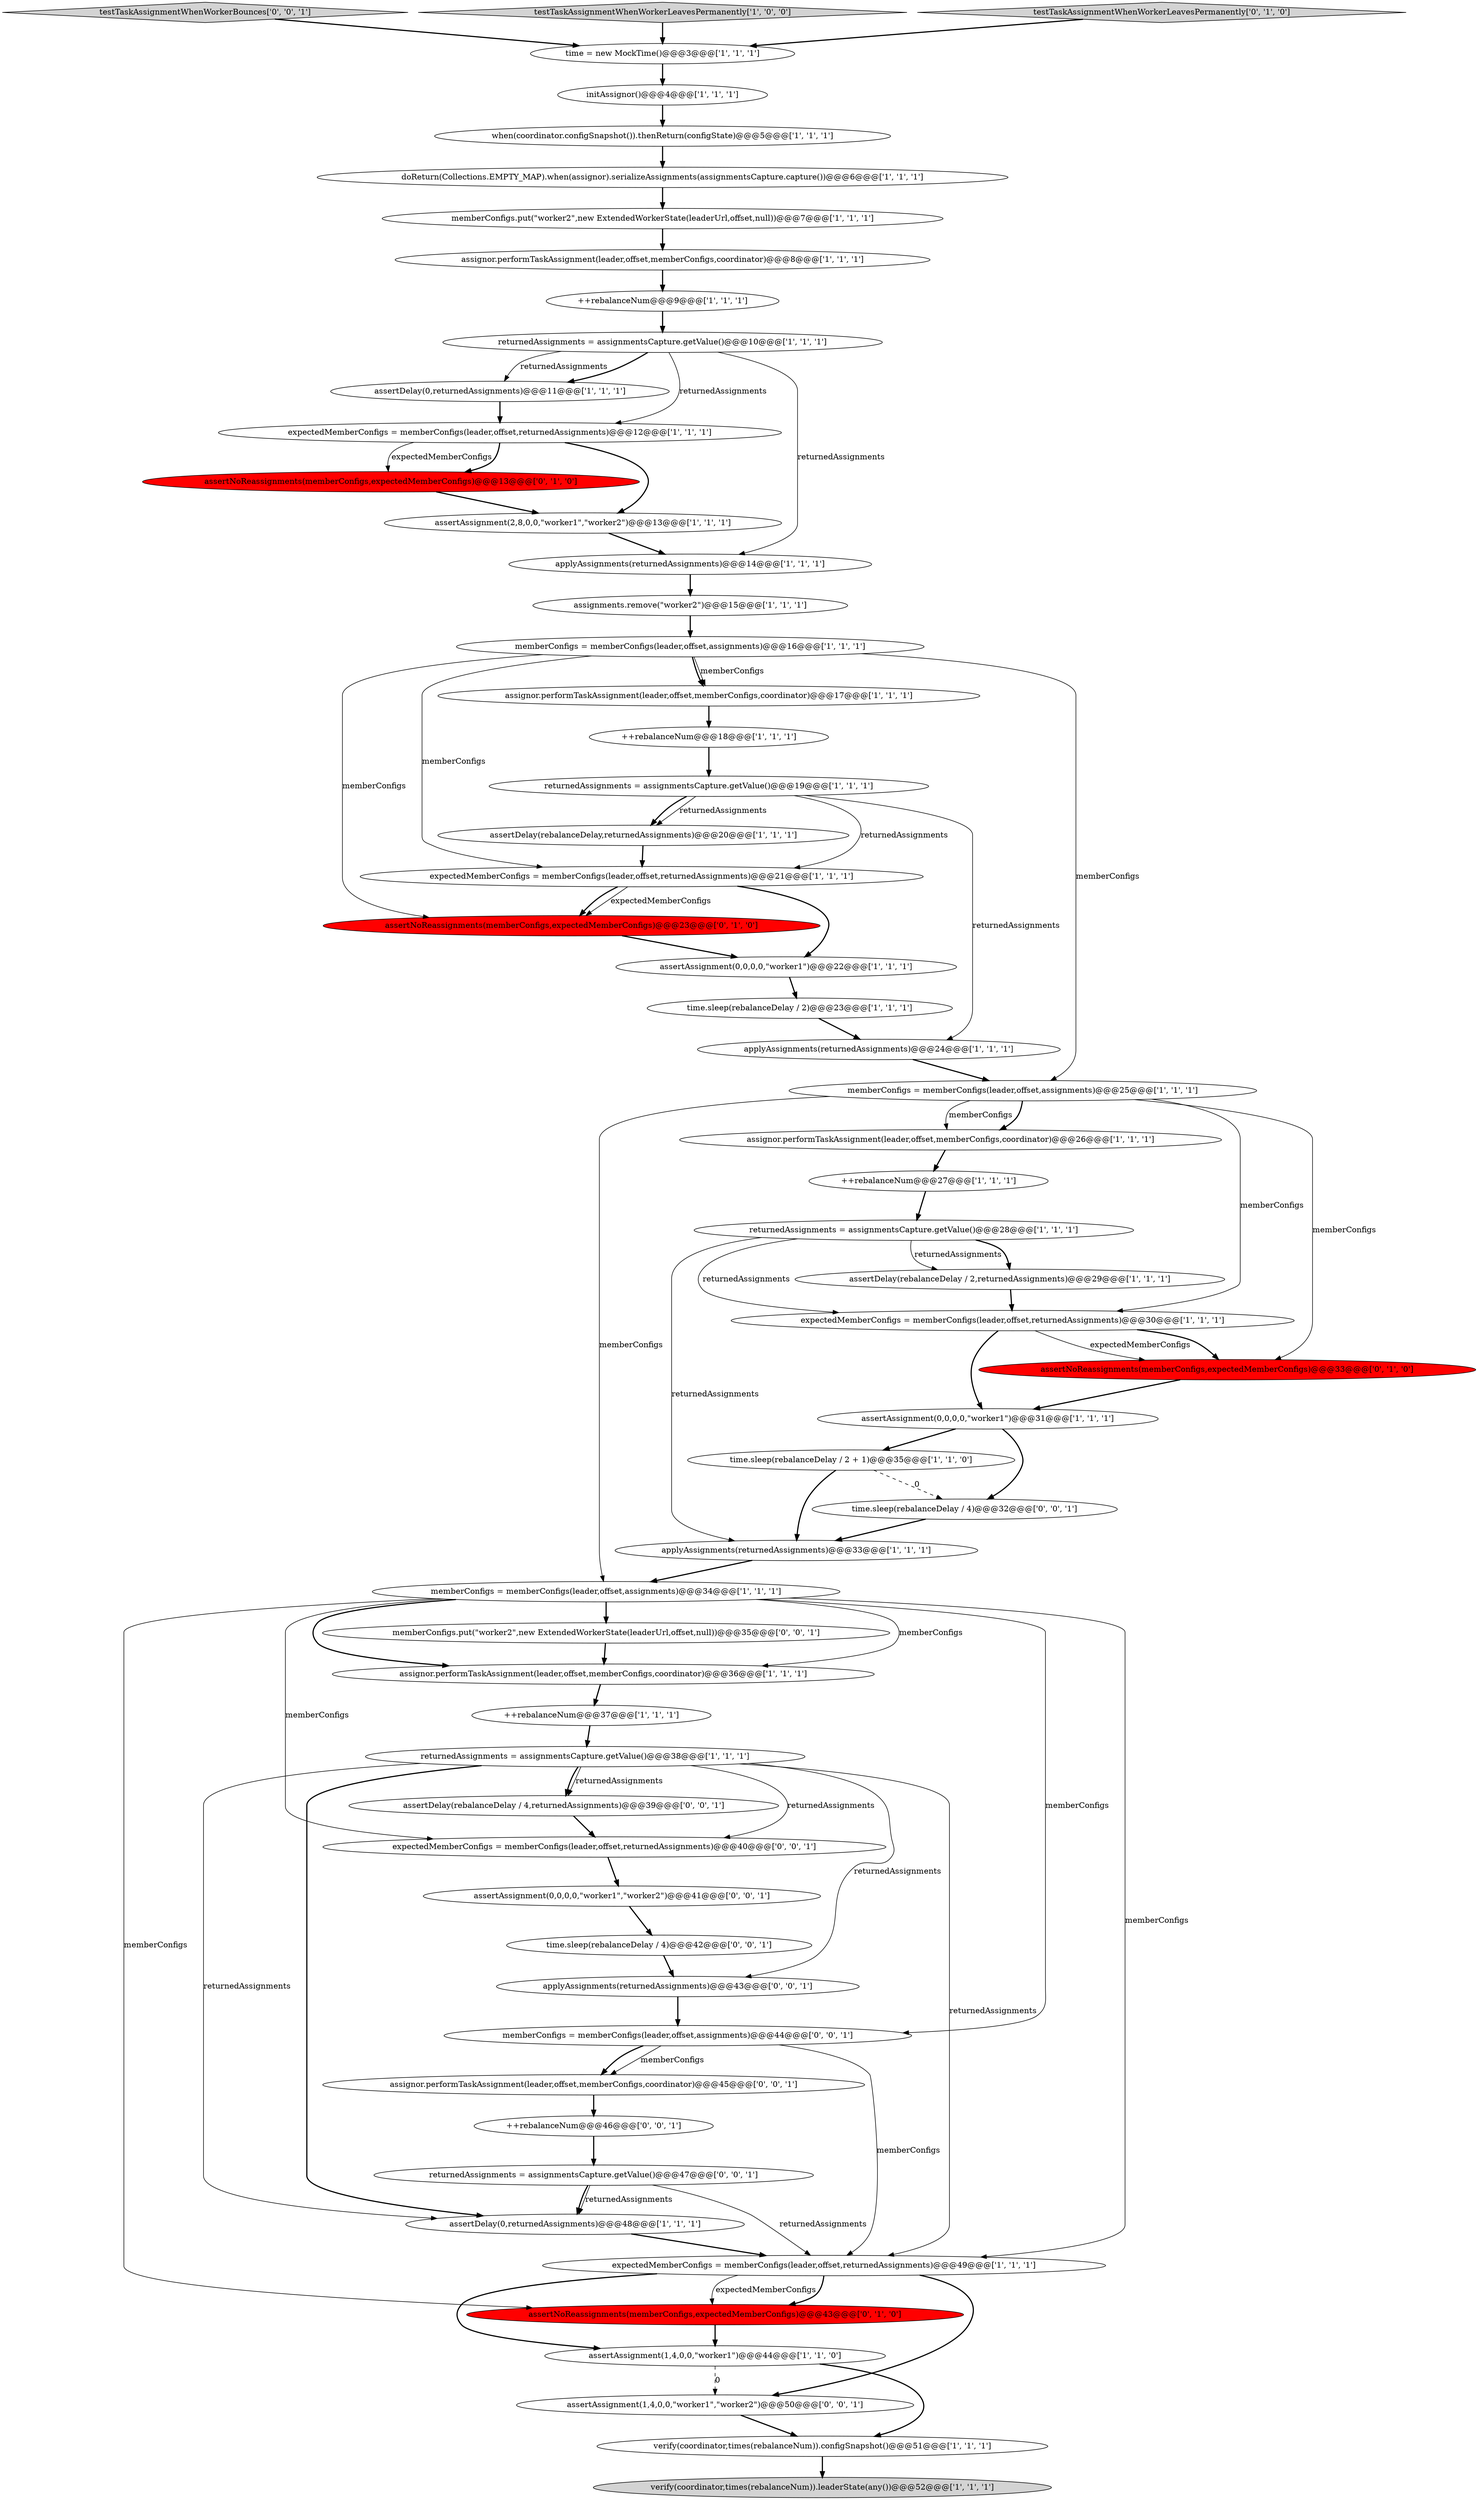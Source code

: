 digraph {
53 [style = filled, label = "applyAssignments(returnedAssignments)@@@43@@@['0', '0', '1']", fillcolor = white, shape = ellipse image = "AAA0AAABBB3BBB"];
33 [style = filled, label = "expectedMemberConfigs = memberConfigs(leader,offset,returnedAssignments)@@@21@@@['1', '1', '1']", fillcolor = white, shape = ellipse image = "AAA0AAABBB1BBB"];
15 [style = filled, label = "assertAssignment(2,8,0,0,\"worker1\",\"worker2\")@@@13@@@['1', '1', '1']", fillcolor = white, shape = ellipse image = "AAA0AAABBB1BBB"];
35 [style = filled, label = "doReturn(Collections.EMPTY_MAP).when(assignor).serializeAssignments(assignmentsCapture.capture())@@@6@@@['1', '1', '1']", fillcolor = white, shape = ellipse image = "AAA0AAABBB1BBB"];
39 [style = filled, label = "assignments.remove(\"worker2\")@@@15@@@['1', '1', '1']", fillcolor = white, shape = ellipse image = "AAA0AAABBB1BBB"];
44 [style = filled, label = "assertNoReassignments(memberConfigs,expectedMemberConfigs)@@@33@@@['0', '1', '0']", fillcolor = red, shape = ellipse image = "AAA1AAABBB2BBB"];
57 [style = filled, label = "assignor.performTaskAssignment(leader,offset,memberConfigs,coordinator)@@@45@@@['0', '0', '1']", fillcolor = white, shape = ellipse image = "AAA0AAABBB3BBB"];
47 [style = filled, label = "assertAssignment(1,4,0,0,\"worker1\",\"worker2\")@@@50@@@['0', '0', '1']", fillcolor = white, shape = ellipse image = "AAA0AAABBB3BBB"];
2 [style = filled, label = "assignor.performTaskAssignment(leader,offset,memberConfigs,coordinator)@@@26@@@['1', '1', '1']", fillcolor = white, shape = ellipse image = "AAA0AAABBB1BBB"];
48 [style = filled, label = "time.sleep(rebalanceDelay / 4)@@@42@@@['0', '0', '1']", fillcolor = white, shape = ellipse image = "AAA0AAABBB3BBB"];
30 [style = filled, label = "assignor.performTaskAssignment(leader,offset,memberConfigs,coordinator)@@@17@@@['1', '1', '1']", fillcolor = white, shape = ellipse image = "AAA0AAABBB1BBB"];
1 [style = filled, label = "applyAssignments(returnedAssignments)@@@24@@@['1', '1', '1']", fillcolor = white, shape = ellipse image = "AAA0AAABBB1BBB"];
55 [style = filled, label = "time.sleep(rebalanceDelay / 4)@@@32@@@['0', '0', '1']", fillcolor = white, shape = ellipse image = "AAA0AAABBB3BBB"];
6 [style = filled, label = "++rebalanceNum@@@27@@@['1', '1', '1']", fillcolor = white, shape = ellipse image = "AAA0AAABBB1BBB"];
49 [style = filled, label = "assertAssignment(0,0,0,0,\"worker1\",\"worker2\")@@@41@@@['0', '0', '1']", fillcolor = white, shape = ellipse image = "AAA0AAABBB3BBB"];
5 [style = filled, label = "memberConfigs.put(\"worker2\",new ExtendedWorkerState(leaderUrl,offset,null))@@@7@@@['1', '1', '1']", fillcolor = white, shape = ellipse image = "AAA0AAABBB1BBB"];
25 [style = filled, label = "expectedMemberConfigs = memberConfigs(leader,offset,returnedAssignments)@@@30@@@['1', '1', '1']", fillcolor = white, shape = ellipse image = "AAA0AAABBB1BBB"];
52 [style = filled, label = "assertDelay(rebalanceDelay / 4,returnedAssignments)@@@39@@@['0', '0', '1']", fillcolor = white, shape = ellipse image = "AAA0AAABBB3BBB"];
38 [style = filled, label = "returnedAssignments = assignmentsCapture.getValue()@@@28@@@['1', '1', '1']", fillcolor = white, shape = ellipse image = "AAA0AAABBB1BBB"];
34 [style = filled, label = "when(coordinator.configSnapshot()).thenReturn(configState)@@@5@@@['1', '1', '1']", fillcolor = white, shape = ellipse image = "AAA0AAABBB1BBB"];
29 [style = filled, label = "returnedAssignments = assignmentsCapture.getValue()@@@10@@@['1', '1', '1']", fillcolor = white, shape = ellipse image = "AAA0AAABBB1BBB"];
19 [style = filled, label = "memberConfigs = memberConfigs(leader,offset,assignments)@@@25@@@['1', '1', '1']", fillcolor = white, shape = ellipse image = "AAA0AAABBB1BBB"];
50 [style = filled, label = "expectedMemberConfigs = memberConfigs(leader,offset,returnedAssignments)@@@40@@@['0', '0', '1']", fillcolor = white, shape = ellipse image = "AAA0AAABBB3BBB"];
42 [style = filled, label = "assertNoReassignments(memberConfigs,expectedMemberConfigs)@@@13@@@['0', '1', '0']", fillcolor = red, shape = ellipse image = "AAA1AAABBB2BBB"];
4 [style = filled, label = "applyAssignments(returnedAssignments)@@@33@@@['1', '1', '1']", fillcolor = white, shape = ellipse image = "AAA0AAABBB1BBB"];
11 [style = filled, label = "returnedAssignments = assignmentsCapture.getValue()@@@19@@@['1', '1', '1']", fillcolor = white, shape = ellipse image = "AAA0AAABBB1BBB"];
3 [style = filled, label = "assertDelay(0,returnedAssignments)@@@48@@@['1', '1', '1']", fillcolor = white, shape = ellipse image = "AAA0AAABBB1BBB"];
0 [style = filled, label = "++rebalanceNum@@@37@@@['1', '1', '1']", fillcolor = white, shape = ellipse image = "AAA0AAABBB1BBB"];
9 [style = filled, label = "expectedMemberConfigs = memberConfigs(leader,offset,returnedAssignments)@@@12@@@['1', '1', '1']", fillcolor = white, shape = ellipse image = "AAA0AAABBB1BBB"];
18 [style = filled, label = "memberConfigs = memberConfigs(leader,offset,assignments)@@@34@@@['1', '1', '1']", fillcolor = white, shape = ellipse image = "AAA0AAABBB1BBB"];
21 [style = filled, label = "assertAssignment(0,0,0,0,\"worker1\")@@@22@@@['1', '1', '1']", fillcolor = white, shape = ellipse image = "AAA0AAABBB1BBB"];
10 [style = filled, label = "initAssignor()@@@4@@@['1', '1', '1']", fillcolor = white, shape = ellipse image = "AAA0AAABBB1BBB"];
58 [style = filled, label = "testTaskAssignmentWhenWorkerBounces['0', '0', '1']", fillcolor = lightgray, shape = diamond image = "AAA0AAABBB3BBB"];
22 [style = filled, label = "verify(coordinator,times(rebalanceNum)).configSnapshot()@@@51@@@['1', '1', '1']", fillcolor = white, shape = ellipse image = "AAA0AAABBB1BBB"];
17 [style = filled, label = "testTaskAssignmentWhenWorkerLeavesPermanently['1', '0', '0']", fillcolor = lightgray, shape = diamond image = "AAA0AAABBB1BBB"];
54 [style = filled, label = "++rebalanceNum@@@46@@@['0', '0', '1']", fillcolor = white, shape = ellipse image = "AAA0AAABBB3BBB"];
14 [style = filled, label = "assignor.performTaskAssignment(leader,offset,memberConfigs,coordinator)@@@36@@@['1', '1', '1']", fillcolor = white, shape = ellipse image = "AAA0AAABBB1BBB"];
51 [style = filled, label = "memberConfigs.put(\"worker2\",new ExtendedWorkerState(leaderUrl,offset,null))@@@35@@@['0', '0', '1']", fillcolor = white, shape = ellipse image = "AAA0AAABBB3BBB"];
46 [style = filled, label = "returnedAssignments = assignmentsCapture.getValue()@@@47@@@['0', '0', '1']", fillcolor = white, shape = ellipse image = "AAA0AAABBB3BBB"];
13 [style = filled, label = "assertDelay(rebalanceDelay / 2,returnedAssignments)@@@29@@@['1', '1', '1']", fillcolor = white, shape = ellipse image = "AAA0AAABBB1BBB"];
56 [style = filled, label = "memberConfigs = memberConfigs(leader,offset,assignments)@@@44@@@['0', '0', '1']", fillcolor = white, shape = ellipse image = "AAA0AAABBB3BBB"];
40 [style = filled, label = "assertAssignment(1,4,0,0,\"worker1\")@@@44@@@['1', '1', '0']", fillcolor = white, shape = ellipse image = "AAA0AAABBB1BBB"];
45 [style = filled, label = "assertNoReassignments(memberConfigs,expectedMemberConfigs)@@@43@@@['0', '1', '0']", fillcolor = red, shape = ellipse image = "AAA1AAABBB2BBB"];
36 [style = filled, label = "++rebalanceNum@@@18@@@['1', '1', '1']", fillcolor = white, shape = ellipse image = "AAA0AAABBB1BBB"];
43 [style = filled, label = "assertNoReassignments(memberConfigs,expectedMemberConfigs)@@@23@@@['0', '1', '0']", fillcolor = red, shape = ellipse image = "AAA1AAABBB2BBB"];
27 [style = filled, label = "applyAssignments(returnedAssignments)@@@14@@@['1', '1', '1']", fillcolor = white, shape = ellipse image = "AAA0AAABBB1BBB"];
31 [style = filled, label = "time.sleep(rebalanceDelay / 2)@@@23@@@['1', '1', '1']", fillcolor = white, shape = ellipse image = "AAA0AAABBB1BBB"];
28 [style = filled, label = "assertDelay(rebalanceDelay,returnedAssignments)@@@20@@@['1', '1', '1']", fillcolor = white, shape = ellipse image = "AAA0AAABBB1BBB"];
24 [style = filled, label = "++rebalanceNum@@@9@@@['1', '1', '1']", fillcolor = white, shape = ellipse image = "AAA0AAABBB1BBB"];
7 [style = filled, label = "assignor.performTaskAssignment(leader,offset,memberConfigs,coordinator)@@@8@@@['1', '1', '1']", fillcolor = white, shape = ellipse image = "AAA0AAABBB1BBB"];
26 [style = filled, label = "verify(coordinator,times(rebalanceNum)).leaderState(any())@@@52@@@['1', '1', '1']", fillcolor = lightgray, shape = ellipse image = "AAA0AAABBB1BBB"];
8 [style = filled, label = "assertAssignment(0,0,0,0,\"worker1\")@@@31@@@['1', '1', '1']", fillcolor = white, shape = ellipse image = "AAA0AAABBB1BBB"];
32 [style = filled, label = "assertDelay(0,returnedAssignments)@@@11@@@['1', '1', '1']", fillcolor = white, shape = ellipse image = "AAA0AAABBB1BBB"];
37 [style = filled, label = "time.sleep(rebalanceDelay / 2 + 1)@@@35@@@['1', '1', '0']", fillcolor = white, shape = ellipse image = "AAA0AAABBB1BBB"];
20 [style = filled, label = "expectedMemberConfigs = memberConfigs(leader,offset,returnedAssignments)@@@49@@@['1', '1', '1']", fillcolor = white, shape = ellipse image = "AAA0AAABBB1BBB"];
23 [style = filled, label = "time = new MockTime()@@@3@@@['1', '1', '1']", fillcolor = white, shape = ellipse image = "AAA0AAABBB1BBB"];
41 [style = filled, label = "testTaskAssignmentWhenWorkerLeavesPermanently['0', '1', '0']", fillcolor = lightgray, shape = diamond image = "AAA0AAABBB2BBB"];
16 [style = filled, label = "memberConfigs = memberConfigs(leader,offset,assignments)@@@16@@@['1', '1', '1']", fillcolor = white, shape = ellipse image = "AAA0AAABBB1BBB"];
12 [style = filled, label = "returnedAssignments = assignmentsCapture.getValue()@@@38@@@['1', '1', '1']", fillcolor = white, shape = ellipse image = "AAA0AAABBB1BBB"];
12->20 [style = solid, label="returnedAssignments"];
40->47 [style = dashed, label="0"];
46->3 [style = solid, label="returnedAssignments"];
44->8 [style = bold, label=""];
11->1 [style = solid, label="returnedAssignments"];
11->28 [style = solid, label="returnedAssignments"];
2->6 [style = bold, label=""];
49->48 [style = bold, label=""];
38->25 [style = solid, label="returnedAssignments"];
30->36 [style = bold, label=""];
31->1 [style = bold, label=""];
12->50 [style = solid, label="returnedAssignments"];
36->11 [style = bold, label=""];
25->44 [style = bold, label=""];
16->30 [style = solid, label="memberConfigs"];
20->45 [style = solid, label="expectedMemberConfigs"];
47->22 [style = bold, label=""];
21->31 [style = bold, label=""];
9->42 [style = solid, label="expectedMemberConfigs"];
16->19 [style = solid, label="memberConfigs"];
19->18 [style = solid, label="memberConfigs"];
40->22 [style = bold, label=""];
20->45 [style = bold, label=""];
18->50 [style = solid, label="memberConfigs"];
42->15 [style = bold, label=""];
57->54 [style = bold, label=""];
13->25 [style = bold, label=""];
11->28 [style = bold, label=""];
46->20 [style = solid, label="returnedAssignments"];
54->46 [style = bold, label=""];
16->43 [style = solid, label="memberConfigs"];
4->18 [style = bold, label=""];
19->2 [style = bold, label=""];
56->57 [style = bold, label=""];
19->25 [style = solid, label="memberConfigs"];
50->49 [style = bold, label=""];
11->33 [style = solid, label="returnedAssignments"];
35->5 [style = bold, label=""];
7->24 [style = bold, label=""];
6->38 [style = bold, label=""];
51->14 [style = bold, label=""];
10->34 [style = bold, label=""];
25->44 [style = solid, label="expectedMemberConfigs"];
29->32 [style = bold, label=""];
23->10 [style = bold, label=""];
18->51 [style = bold, label=""];
5->7 [style = bold, label=""];
53->56 [style = bold, label=""];
56->57 [style = solid, label="memberConfigs"];
34->35 [style = bold, label=""];
37->55 [style = dashed, label="0"];
8->55 [style = bold, label=""];
1->19 [style = bold, label=""];
22->26 [style = bold, label=""];
16->33 [style = solid, label="memberConfigs"];
39->16 [style = bold, label=""];
9->42 [style = bold, label=""];
0->12 [style = bold, label=""];
38->4 [style = solid, label="returnedAssignments"];
19->44 [style = solid, label="memberConfigs"];
17->23 [style = bold, label=""];
18->14 [style = solid, label="memberConfigs"];
38->13 [style = solid, label="returnedAssignments"];
32->9 [style = bold, label=""];
27->39 [style = bold, label=""];
19->2 [style = solid, label="memberConfigs"];
58->23 [style = bold, label=""];
33->43 [style = solid, label="expectedMemberConfigs"];
16->30 [style = bold, label=""];
33->43 [style = bold, label=""];
18->45 [style = solid, label="memberConfigs"];
52->50 [style = bold, label=""];
8->37 [style = bold, label=""];
12->3 [style = bold, label=""];
45->40 [style = bold, label=""];
46->3 [style = bold, label=""];
43->21 [style = bold, label=""];
12->53 [style = solid, label="returnedAssignments"];
29->27 [style = solid, label="returnedAssignments"];
24->29 [style = bold, label=""];
48->53 [style = bold, label=""];
20->47 [style = bold, label=""];
37->4 [style = bold, label=""];
29->32 [style = solid, label="returnedAssignments"];
12->52 [style = solid, label="returnedAssignments"];
20->40 [style = bold, label=""];
3->20 [style = bold, label=""];
29->9 [style = solid, label="returnedAssignments"];
28->33 [style = bold, label=""];
14->0 [style = bold, label=""];
55->4 [style = bold, label=""];
18->20 [style = solid, label="memberConfigs"];
9->15 [style = bold, label=""];
56->20 [style = solid, label="memberConfigs"];
12->3 [style = solid, label="returnedAssignments"];
12->52 [style = bold, label=""];
25->8 [style = bold, label=""];
33->21 [style = bold, label=""];
15->27 [style = bold, label=""];
38->13 [style = bold, label=""];
41->23 [style = bold, label=""];
18->14 [style = bold, label=""];
18->56 [style = solid, label="memberConfigs"];
}
